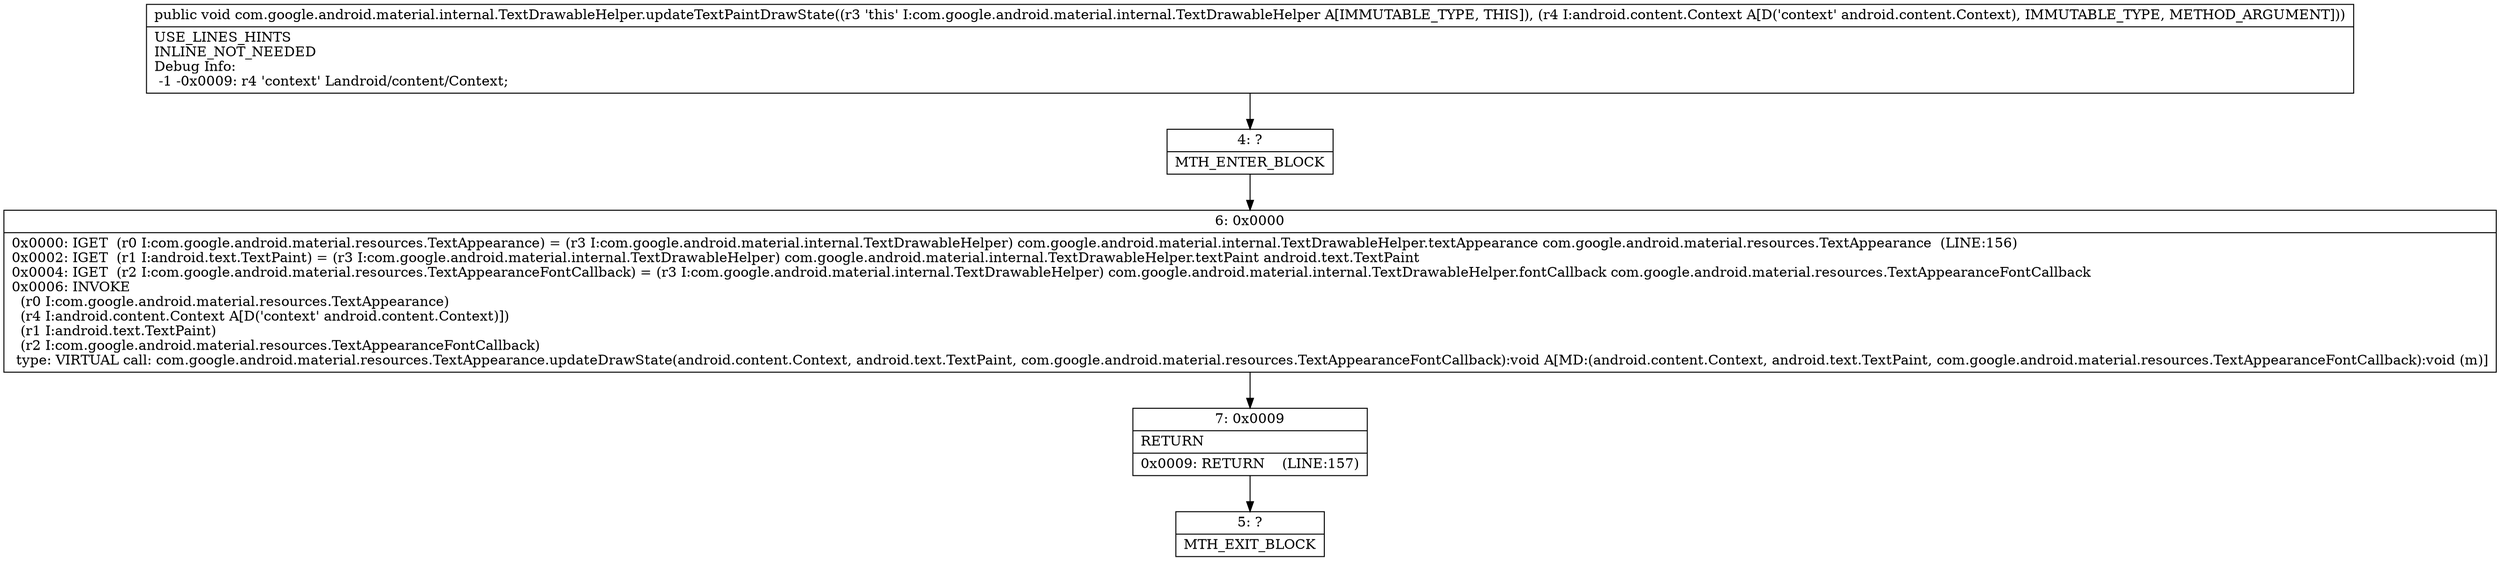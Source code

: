 digraph "CFG forcom.google.android.material.internal.TextDrawableHelper.updateTextPaintDrawState(Landroid\/content\/Context;)V" {
Node_4 [shape=record,label="{4\:\ ?|MTH_ENTER_BLOCK\l}"];
Node_6 [shape=record,label="{6\:\ 0x0000|0x0000: IGET  (r0 I:com.google.android.material.resources.TextAppearance) = (r3 I:com.google.android.material.internal.TextDrawableHelper) com.google.android.material.internal.TextDrawableHelper.textAppearance com.google.android.material.resources.TextAppearance  (LINE:156)\l0x0002: IGET  (r1 I:android.text.TextPaint) = (r3 I:com.google.android.material.internal.TextDrawableHelper) com.google.android.material.internal.TextDrawableHelper.textPaint android.text.TextPaint \l0x0004: IGET  (r2 I:com.google.android.material.resources.TextAppearanceFontCallback) = (r3 I:com.google.android.material.internal.TextDrawableHelper) com.google.android.material.internal.TextDrawableHelper.fontCallback com.google.android.material.resources.TextAppearanceFontCallback \l0x0006: INVOKE  \l  (r0 I:com.google.android.material.resources.TextAppearance)\l  (r4 I:android.content.Context A[D('context' android.content.Context)])\l  (r1 I:android.text.TextPaint)\l  (r2 I:com.google.android.material.resources.TextAppearanceFontCallback)\l type: VIRTUAL call: com.google.android.material.resources.TextAppearance.updateDrawState(android.content.Context, android.text.TextPaint, com.google.android.material.resources.TextAppearanceFontCallback):void A[MD:(android.content.Context, android.text.TextPaint, com.google.android.material.resources.TextAppearanceFontCallback):void (m)]\l}"];
Node_7 [shape=record,label="{7\:\ 0x0009|RETURN\l|0x0009: RETURN    (LINE:157)\l}"];
Node_5 [shape=record,label="{5\:\ ?|MTH_EXIT_BLOCK\l}"];
MethodNode[shape=record,label="{public void com.google.android.material.internal.TextDrawableHelper.updateTextPaintDrawState((r3 'this' I:com.google.android.material.internal.TextDrawableHelper A[IMMUTABLE_TYPE, THIS]), (r4 I:android.content.Context A[D('context' android.content.Context), IMMUTABLE_TYPE, METHOD_ARGUMENT]))  | USE_LINES_HINTS\lINLINE_NOT_NEEDED\lDebug Info:\l  \-1 \-0x0009: r4 'context' Landroid\/content\/Context;\l}"];
MethodNode -> Node_4;Node_4 -> Node_6;
Node_6 -> Node_7;
Node_7 -> Node_5;
}

